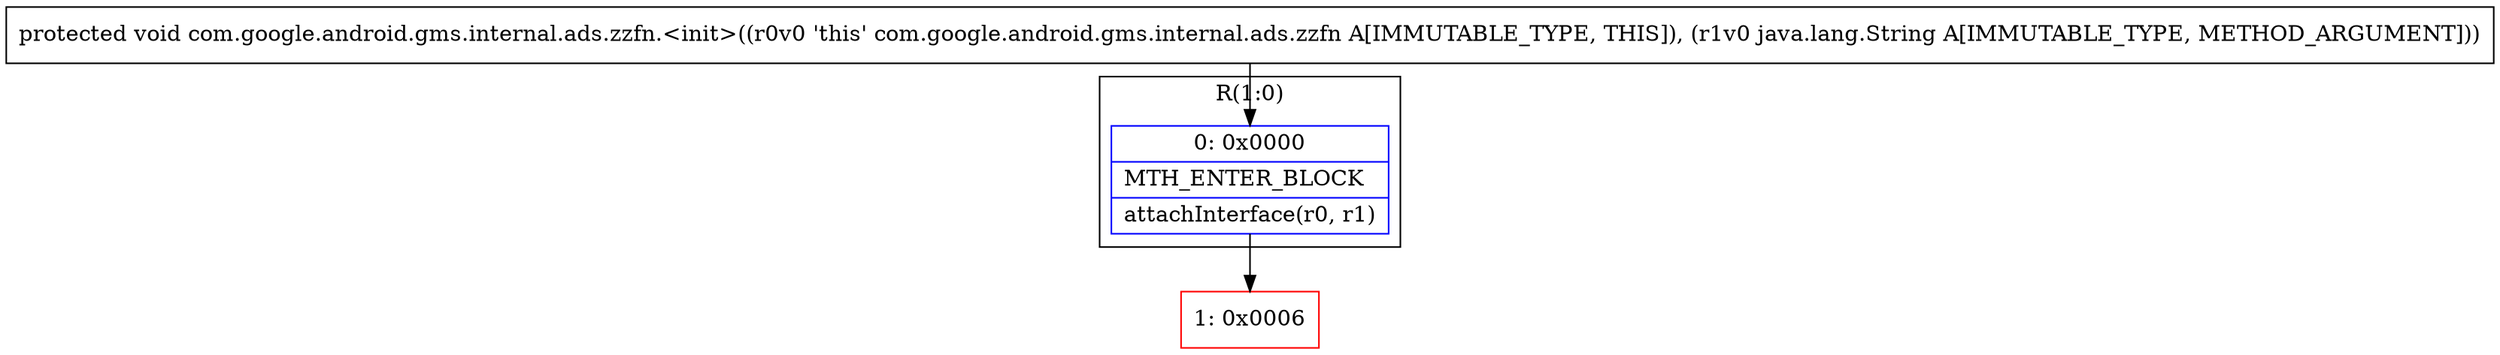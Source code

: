 digraph "CFG forcom.google.android.gms.internal.ads.zzfn.\<init\>(Ljava\/lang\/String;)V" {
subgraph cluster_Region_975906627 {
label = "R(1:0)";
node [shape=record,color=blue];
Node_0 [shape=record,label="{0\:\ 0x0000|MTH_ENTER_BLOCK\l|attachInterface(r0, r1)\l}"];
}
Node_1 [shape=record,color=red,label="{1\:\ 0x0006}"];
MethodNode[shape=record,label="{protected void com.google.android.gms.internal.ads.zzfn.\<init\>((r0v0 'this' com.google.android.gms.internal.ads.zzfn A[IMMUTABLE_TYPE, THIS]), (r1v0 java.lang.String A[IMMUTABLE_TYPE, METHOD_ARGUMENT])) }"];
MethodNode -> Node_0;
Node_0 -> Node_1;
}

